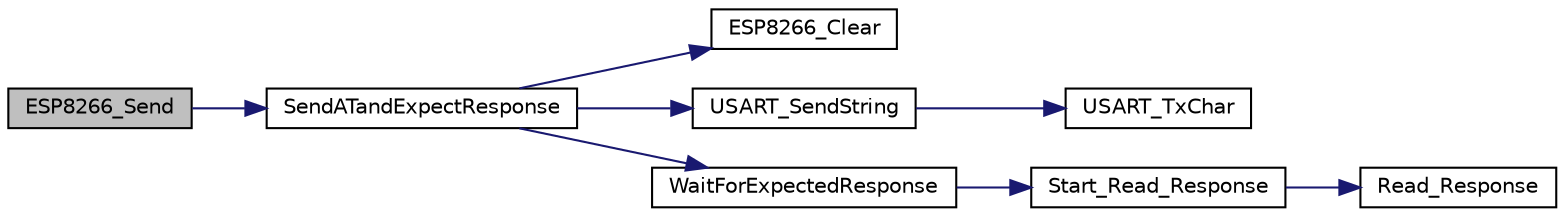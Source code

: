 digraph "ESP8266_Send"
{
 // LATEX_PDF_SIZE
  edge [fontname="Helvetica",fontsize="10",labelfontname="Helvetica",labelfontsize="10"];
  node [fontname="Helvetica",fontsize="10",shape=record];
  rankdir="LR";
  Node1 [label="ESP8266_Send",height=0.2,width=0.4,color="black", fillcolor="grey75", style="filled", fontcolor="black",tooltip=" "];
  Node1 -> Node2 [color="midnightblue",fontsize="10",style="solid",fontname="Helvetica"];
  Node2 [label="SendATandExpectResponse",height=0.2,width=0.4,color="black", fillcolor="white", style="filled",URL="$_e_s_p8266_8c.html#a7ca8294d1bfa0705a0551f317b557665",tooltip=" "];
  Node2 -> Node3 [color="midnightblue",fontsize="10",style="solid",fontname="Helvetica"];
  Node3 [label="ESP8266_Clear",height=0.2,width=0.4,color="black", fillcolor="white", style="filled",URL="$_e_s_p8266_8c.html#a233da09cb45069e46cecce2a4f3703d9",tooltip=" "];
  Node2 -> Node4 [color="midnightblue",fontsize="10",style="solid",fontname="Helvetica"];
  Node4 [label="USART_SendString",height=0.2,width=0.4,color="black", fillcolor="white", style="filled",URL="$_u_s_a_r_t___r_s232___c__file_8c.html#a8db0afaf74e5c08a85e4fb1eeb43bba7",tooltip=" "];
  Node4 -> Node5 [color="midnightblue",fontsize="10",style="solid",fontname="Helvetica"];
  Node5 [label="USART_TxChar",height=0.2,width=0.4,color="black", fillcolor="white", style="filled",URL="$_u_s_a_r_t___r_s232___c__file_8c.html#ab4bd691ef08444e153fe39abf7501069",tooltip=" "];
  Node2 -> Node6 [color="midnightblue",fontsize="10",style="solid",fontname="Helvetica"];
  Node6 [label="WaitForExpectedResponse",height=0.2,width=0.4,color="black", fillcolor="white", style="filled",URL="$_e_s_p8266_8c.html#a6fe24d03669f3faf3a6e1d6010d8e736",tooltip=" "];
  Node6 -> Node7 [color="midnightblue",fontsize="10",style="solid",fontname="Helvetica"];
  Node7 [label="Start_Read_Response",height=0.2,width=0.4,color="black", fillcolor="white", style="filled",URL="$_e_s_p8266_8c.html#a4ad4af30f6c487654beb9cd173765479",tooltip=" "];
  Node7 -> Node8 [color="midnightblue",fontsize="10",style="solid",fontname="Helvetica"];
  Node8 [label="Read_Response",height=0.2,width=0.4,color="black", fillcolor="white", style="filled",URL="$_e_s_p8266_8c.html#a2d6e85eb98d8670ad4031914786f2050",tooltip=" "];
}
